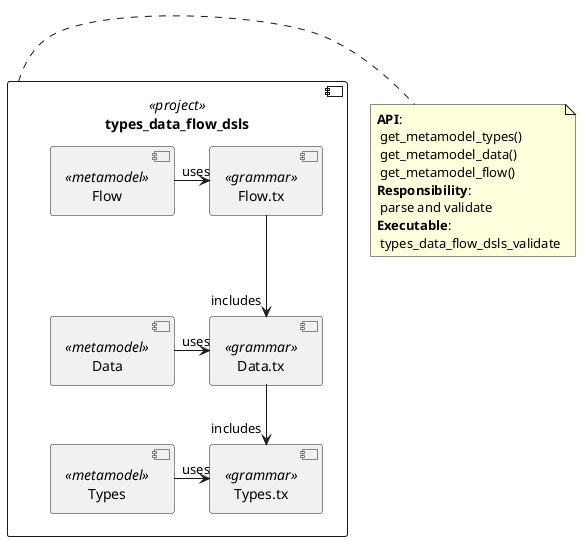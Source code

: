@startuml
component types_data_flow_dsls <<project>> {
	component Types.tx <<grammar>> as TypesG
	component Data.tx <<grammar>> as DataG
	component Flow.tx <<grammar>> as FlowG

	component Types <<metamodel>> as Types
	component Data <<metamodel>> as Data
	component Flow <<metamodel>> as Flow
}

note as Note
**API**:
 get_metamodel_types()
 get_metamodel_data()
 get_metamodel_flow()
**Responsibility**:
 parse and validate
**Executable**: 
 types_data_flow_dsls_validate
end note

types_data_flow_dsls . Note

DataG --> "includes" TypesG
FlowG --> "includes" DataG

Types -> "uses" TypesG
Data -> "uses" DataG
Flow -> "uses" FlowG

@enduml

